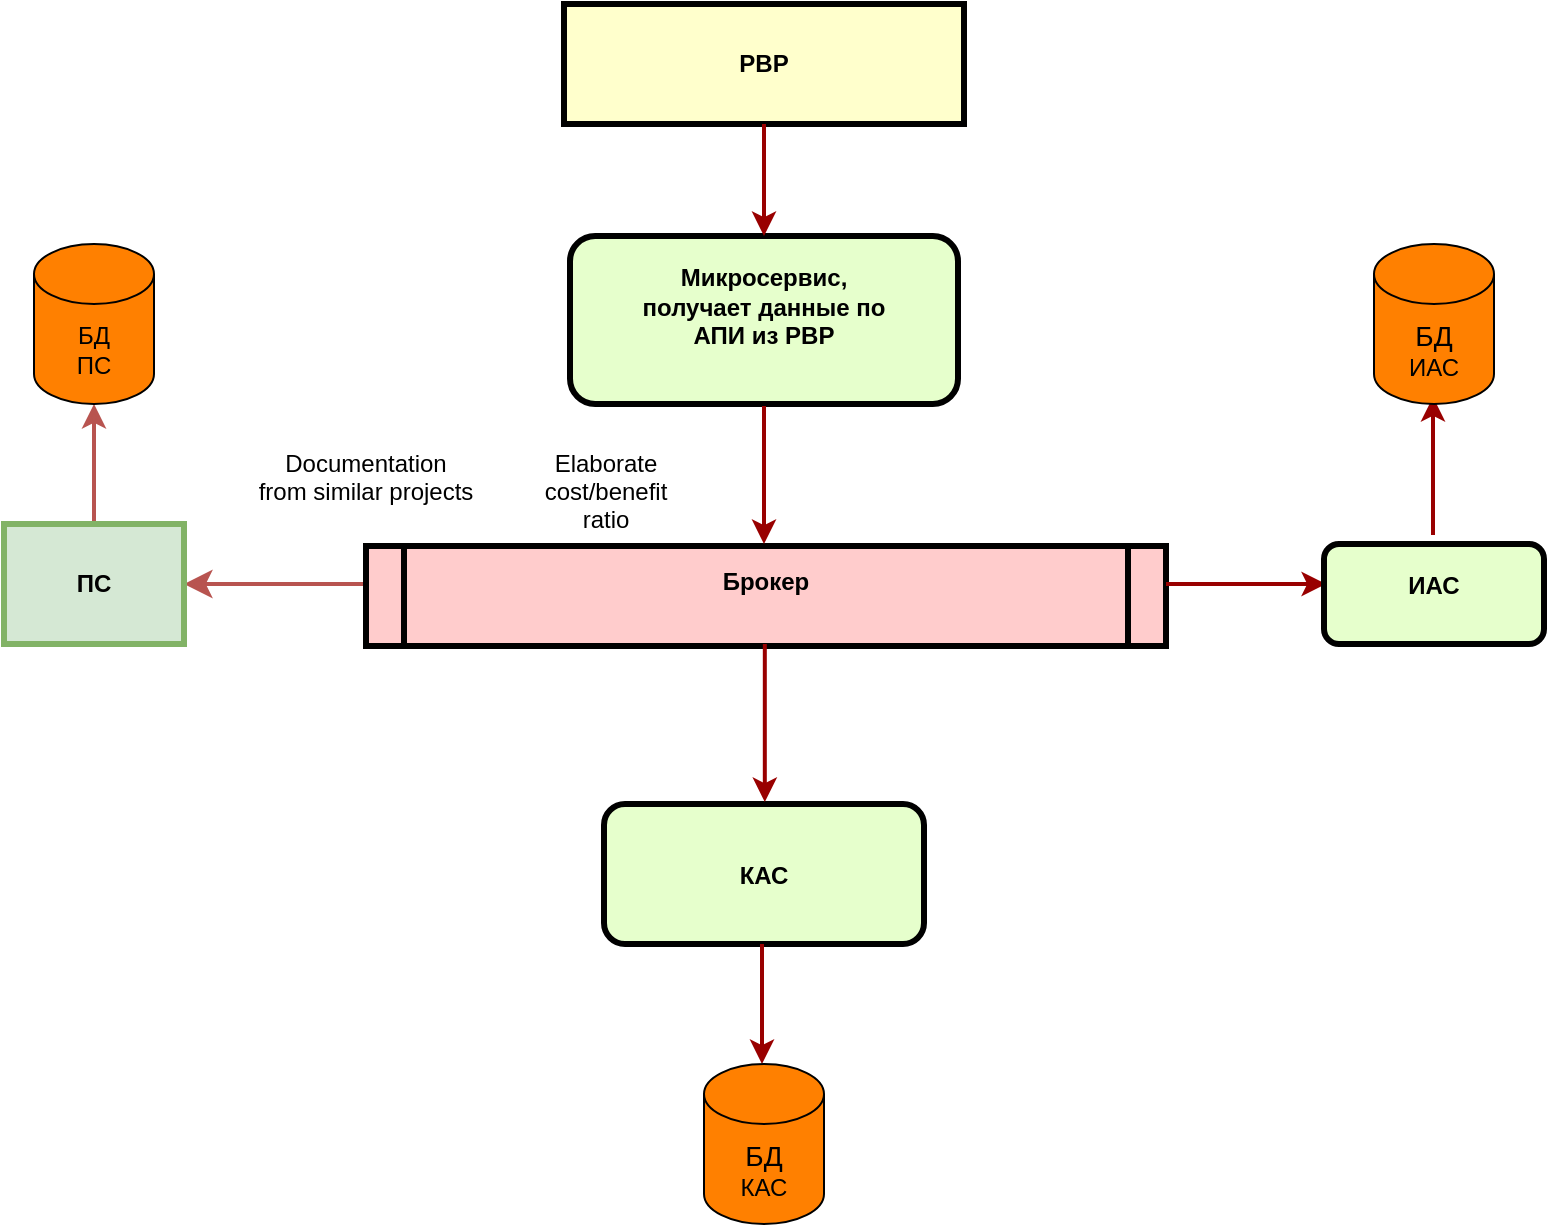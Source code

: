 <mxfile version="24.5.2" type="github">
  <diagram name="Page-1" id="c7558073-3199-34d8-9f00-42111426c3f3">
    <mxGraphModel dx="934" dy="440" grid="1" gridSize="10" guides="1" tooltips="1" connect="1" arrows="1" fold="1" page="1" pageScale="1" pageWidth="826" pageHeight="1169" background="none" math="0" shadow="0">
      <root>
        <mxCell id="0" />
        <mxCell id="1" parent="0" />
        <mxCell id="2" value="&lt;div&gt;&lt;br&gt;&lt;/div&gt;&lt;div&gt;Микросервис,&lt;br&gt; получает данные по&lt;br&gt; АПИ из РВР&lt;br&gt;&lt;/div&gt;" style="verticalAlign=middle;align=center;overflow=fill;fontSize=12;fontFamily=Helvetica;html=1;rounded=1;fontStyle=1;strokeWidth=3;fillColor=#E6FFCC" parent="1" vertex="1">
          <mxGeometry x="303" y="236" width="194" height="84" as="geometry" />
        </mxCell>
        <mxCell id="3" value="РВР" style="whiteSpace=wrap;align=center;verticalAlign=middle;fontStyle=1;strokeWidth=3;fillColor=#FFFFCC" parent="1" vertex="1">
          <mxGeometry x="300" y="120" width="200" height="60" as="geometry" />
        </mxCell>
        <mxCell id="3d87faZyYHGw7_o2XLrU-100" value="" style="edgeStyle=orthogonalEdgeStyle;rounded=0;orthogonalLoop=1;jettySize=auto;html=1;fillColor=#f8cecc;strokeColor=#b85450;endSize=8;jumpSize=7;strokeWidth=2;" edge="1" parent="1" source="5">
          <mxGeometry relative="1" as="geometry">
            <mxPoint x="110" y="410" as="targetPoint" />
            <Array as="points">
              <mxPoint x="121" y="410" />
            </Array>
          </mxGeometry>
        </mxCell>
        <mxCell id="5" value="Брокер&#xa;" style="shape=process;whiteSpace=wrap;align=center;verticalAlign=middle;size=0.048;fontStyle=1;strokeWidth=3;fillColor=#FFCCCC" parent="1" vertex="1">
          <mxGeometry x="201.0" y="391" width="400" height="50" as="geometry" />
        </mxCell>
        <mxCell id="3d87faZyYHGw7_o2XLrU-103" value="" style="edgeStyle=orthogonalEdgeStyle;rounded=0;orthogonalLoop=1;jettySize=auto;html=1;fillColor=#f8cecc;strokeColor=#b85450;strokeWidth=2;" edge="1" parent="1" source="14" target="3d87faZyYHGw7_o2XLrU-102">
          <mxGeometry relative="1" as="geometry" />
        </mxCell>
        <mxCell id="14" value="ПС" style="whiteSpace=wrap;align=center;verticalAlign=middle;fontStyle=1;strokeWidth=3;fillColor=#d5e8d4;strokeColor=#82b366;" parent="1" vertex="1">
          <mxGeometry x="20.0" y="380.0" width="90" height="60" as="geometry" />
        </mxCell>
        <mxCell id="36" value="" style="edgeStyle=none;noEdgeStyle=1;strokeColor=#990000;strokeWidth=2" parent="1" source="3" target="2" edge="1">
          <mxGeometry width="100" height="100" relative="1" as="geometry">
            <mxPoint x="20" y="250" as="sourcePoint" />
            <mxPoint x="120" y="150" as="targetPoint" />
          </mxGeometry>
        </mxCell>
        <mxCell id="11" value="&lt;div&gt;&lt;br&gt;&lt;br&gt;КАС&lt;/div&gt;" style="verticalAlign=middle;align=center;overflow=fill;fontSize=12;fontFamily=Helvetica;html=1;rounded=1;fontStyle=1;strokeWidth=3;fillColor=#E6FFCC" parent="1" vertex="1">
          <mxGeometry x="320" y="520" width="160" height="70" as="geometry" />
        </mxCell>
        <mxCell id="54" value="Documentation&#xa;from similar projects" style="text;spacingTop=-5;align=center" parent="1" vertex="1">
          <mxGeometry x="186" y="341" width="30" height="20" as="geometry" />
        </mxCell>
        <mxCell id="57" value="Elaborate&#xa;cost/benefit&#xa;ratio" style="text;spacingTop=-5;align=center" parent="1" vertex="1">
          <mxGeometry x="306" y="341" width="30" height="20" as="geometry" />
        </mxCell>
        <mxCell id="72" value="" style="edgeStyle=elbowEdgeStyle;elbow=vertical;strokeColor=#990000;strokeWidth=2" parent="1" source="5" edge="1">
          <mxGeometry width="100" height="100" relative="1" as="geometry">
            <mxPoint x="500" y="500" as="sourcePoint" />
            <mxPoint x="681" y="410" as="targetPoint" />
            <Array as="points">
              <mxPoint x="650" y="410" />
            </Array>
          </mxGeometry>
        </mxCell>
        <mxCell id="83" value="" style="edgeStyle=elbowEdgeStyle;elbow=horizontal;strokeColor=#990000;strokeWidth=2" parent="1" source="11" edge="1">
          <mxGeometry width="100" height="100" relative="1" as="geometry">
            <mxPoint x="200" y="660.0" as="sourcePoint" />
            <mxPoint x="398.941" y="650" as="targetPoint" />
          </mxGeometry>
        </mxCell>
        <mxCell id="88" value="" style="edgeStyle=elbowEdgeStyle;elbow=horizontal;strokeColor=#990000;strokeWidth=2" parent="1" edge="1">
          <mxGeometry width="100" height="100" relative="1" as="geometry">
            <mxPoint x="400.41" y="440" as="sourcePoint" />
            <mxPoint x="400.41" y="519" as="targetPoint" />
            <Array as="points">
              <mxPoint x="400.41" y="469" />
            </Array>
          </mxGeometry>
        </mxCell>
        <mxCell id="89" value="" style="edgeStyle=elbowEdgeStyle;elbow=horizontal;strokeColor=#990000;strokeWidth=2" parent="1" edge="1">
          <mxGeometry width="100" height="100" relative="1" as="geometry">
            <mxPoint x="734.5" y="385.5" as="sourcePoint" />
            <mxPoint x="734.5" y="316.5" as="targetPoint" />
            <Array as="points">
              <mxPoint x="734.5" y="345.5" />
            </Array>
          </mxGeometry>
        </mxCell>
        <mxCell id="92" value="" style="edgeStyle=elbowEdgeStyle;elbow=horizontal;strokeColor=#990000;strokeWidth=2" parent="1" edge="1">
          <mxGeometry width="100" height="100" relative="1" as="geometry">
            <mxPoint x="400" y="321" as="sourcePoint" />
            <mxPoint x="400" y="390" as="targetPoint" />
            <Array as="points">
              <mxPoint x="400" y="330" />
            </Array>
          </mxGeometry>
        </mxCell>
        <mxCell id="3d87faZyYHGw7_o2XLrU-96" value="&lt;br&gt;ИАС" style="verticalAlign=middle;align=center;overflow=fill;fontSize=12;fontFamily=Helvetica;html=1;rounded=1;fontStyle=1;strokeWidth=3;fillColor=#E6FFCC" vertex="1" parent="1">
          <mxGeometry x="680" y="390" width="110" height="50" as="geometry" />
        </mxCell>
        <mxCell id="3d87faZyYHGw7_o2XLrU-97" value="&lt;font style=&quot;font-size: 14px;&quot;&gt;БД&lt;/font&gt;&lt;br&gt;ИАС" style="shape=cylinder3;whiteSpace=wrap;html=1;boundedLbl=1;backgroundOutline=1;size=15;fillColor=#FF8000;" vertex="1" parent="1">
          <mxGeometry x="705" y="240" width="60" height="80" as="geometry" />
        </mxCell>
        <mxCell id="3d87faZyYHGw7_o2XLrU-102" value="БД&lt;br&gt;ПС" style="shape=cylinder3;whiteSpace=wrap;html=1;boundedLbl=1;backgroundOutline=1;size=15;fillColor=#FF8000;verticalAlign=middle;" vertex="1" parent="1">
          <mxGeometry x="35" y="240" width="60" height="80" as="geometry" />
        </mxCell>
        <mxCell id="3d87faZyYHGw7_o2XLrU-105" value="&lt;font style=&quot;font-size: 14px;&quot;&gt;БД&lt;/font&gt;&lt;br&gt;КАС" style="shape=cylinder3;whiteSpace=wrap;html=1;boundedLbl=1;backgroundOutline=1;size=15;fillColor=#FF8000;" vertex="1" parent="1">
          <mxGeometry x="370" y="650" width="60" height="80" as="geometry" />
        </mxCell>
      </root>
    </mxGraphModel>
  </diagram>
</mxfile>
